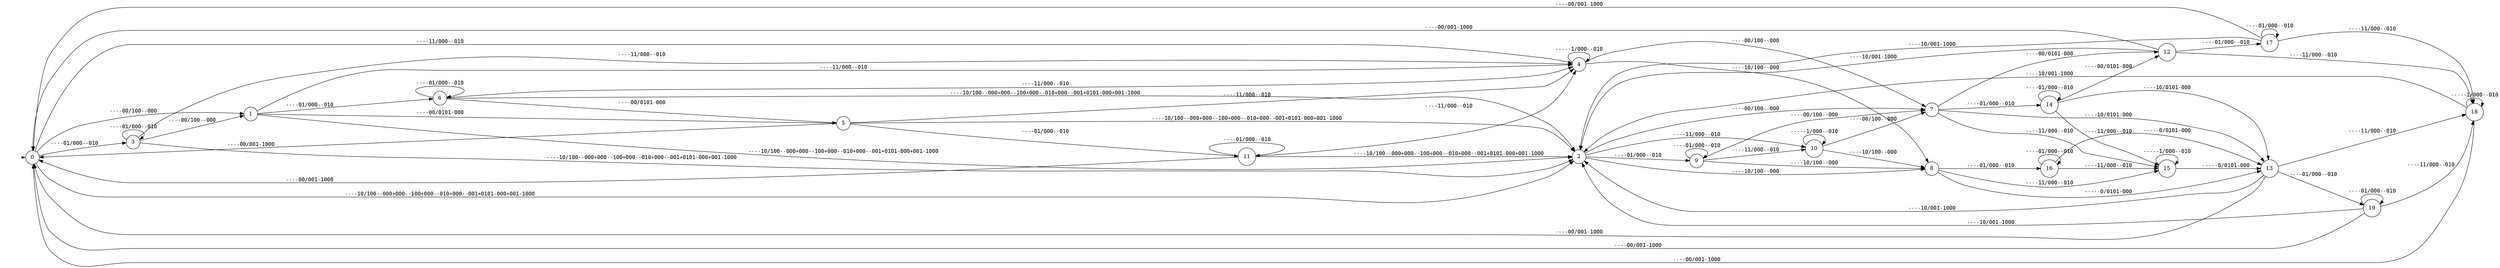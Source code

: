 digraph""{graph[rankdir=LR,ranksep=0.8,nodesep=0.2];node[shape=circle];edge[fontname=mono];init[shape=point,style=invis];0[label="0"];1[label="1"];2[label="2"];3[label="3"];4[label="4"];5[label="5"];6[label="6"];7[label="7"];8[label="8"];9[label="9"];10[label="10"];11[label="11"];12[label="12"];13[label="13"];14[label="14"];15[label="15"];16[label="16"];17[label="17"];18[label="18"];19[label="19"];init->0[penwidth=0,tooltip="initialstate"];0->1[label="----00/100--000\l",labeltooltip="&#172;full_battery&#8743;&#172;fire_alarm/go_back&#8743;&#172;go_warehouse&#8743;&#172;go_entrace&#8743;&#172;go_charging_point&#8743;&#172;go_safe_loc&#8743;&#172;go_counter&#10;"];0->2[label="----10/100--000+000--100+000--010+000--001+0101-000+001-1000\l",labeltooltip="full_battery&#8743;&#172;fire_alarm/go_back&#8743;&#172;go_warehouse&#8743;&#172;go_entrace&#8743;&#172;go_charging_point&#8743;&#172;go_safe_loc&#8743;&#172;go_counter+&#172;go_back&#8743;&#172;go_warehouse&#8743;&#172;go_entrace&#8743;go_charging_point&#8743;&#172;go_safe_loc&#8743;&#172;go_counter+&#172;go_back&#8743;&#172;go_warehouse&#8743;&#172;go_entrace&#8743;&#172;go_charging_point&#8743;go_safe_loc&#8743;&#172;go_counter+&#172;go_back&#8743;&#172;go_warehouse&#8743;&#172;go_entrace&#8743;&#172;go_charging_point&#8743;&#172;go_safe_loc&#8743;go_counter+&#172;go_back&#8743;go_warehouse&#8743;&#172;go_entrace&#8743;take_med&#8743;&#172;go_charging_point&#8743;&#172;go_safe_loc&#8743;&#172;go_counter+&#172;go_back&#8743;&#172;go_warehouse&#8743;go_entrace&#8743;give_med&#8743;&#172;go_charging_point&#8743;&#172;go_safe_loc&#8743;&#172;go_counter&#10;"];0->3[label="----01/000--010\l",labeltooltip="&#172;full_battery&#8743;fire_alarm/&#172;go_back&#8743;&#172;go_warehouse&#8743;&#172;go_entrace&#8743;&#172;go_charging_point&#8743;go_safe_loc&#8743;&#172;go_counter&#10;"];0->4[label="----11/000--010\l",labeltooltip="full_battery&#8743;fire_alarm/&#172;go_back&#8743;&#172;go_warehouse&#8743;&#172;go_entrace&#8743;&#172;go_charging_point&#8743;go_safe_loc&#8743;&#172;go_counter&#10;"];1->2[label="----10/100--000+000--100+000--010+000--001+0101-000+001-1000\l",labeltooltip="full_battery&#8743;&#172;fire_alarm/go_back&#8743;&#172;go_warehouse&#8743;&#172;go_entrace&#8743;&#172;go_charging_point&#8743;&#172;go_safe_loc&#8743;&#172;go_counter+&#172;go_back&#8743;&#172;go_warehouse&#8743;&#172;go_entrace&#8743;go_charging_point&#8743;&#172;go_safe_loc&#8743;&#172;go_counter+&#172;go_back&#8743;&#172;go_warehouse&#8743;&#172;go_entrace&#8743;&#172;go_charging_point&#8743;go_safe_loc&#8743;&#172;go_counter+&#172;go_back&#8743;&#172;go_warehouse&#8743;&#172;go_entrace&#8743;&#172;go_charging_point&#8743;&#172;go_safe_loc&#8743;go_counter+&#172;go_back&#8743;go_warehouse&#8743;&#172;go_entrace&#8743;take_med&#8743;&#172;go_charging_point&#8743;&#172;go_safe_loc&#8743;&#172;go_counter+&#172;go_back&#8743;&#172;go_warehouse&#8743;go_entrace&#8743;give_med&#8743;&#172;go_charging_point&#8743;&#172;go_safe_loc&#8743;&#172;go_counter&#10;"];1->4[label="----11/000--010\l",labeltooltip="full_battery&#8743;fire_alarm/&#172;go_back&#8743;&#172;go_warehouse&#8743;&#172;go_entrace&#8743;&#172;go_charging_point&#8743;go_safe_loc&#8743;&#172;go_counter&#10;"];1->5[label="----00/0101-000\l",labeltooltip="&#172;full_battery&#8743;&#172;fire_alarm/&#172;go_back&#8743;go_warehouse&#8743;&#172;go_entrace&#8743;take_med&#8743;&#172;go_charging_point&#8743;&#172;go_safe_loc&#8743;&#172;go_counter&#10;"];1->6[label="----01/000--010\l",labeltooltip="&#172;full_battery&#8743;fire_alarm/&#172;go_back&#8743;&#172;go_warehouse&#8743;&#172;go_entrace&#8743;&#172;go_charging_point&#8743;go_safe_loc&#8743;&#172;go_counter&#10;"];2->7[label="----00/100--000\l",labeltooltip="&#172;full_battery&#8743;&#172;fire_alarm/go_back&#8743;&#172;go_warehouse&#8743;&#172;go_entrace&#8743;&#172;go_charging_point&#8743;&#172;go_safe_loc&#8743;&#172;go_counter&#10;"];2->8[label="----10/100--000\l",labeltooltip="full_battery&#8743;&#172;fire_alarm/go_back&#8743;&#172;go_warehouse&#8743;&#172;go_entrace&#8743;&#172;go_charging_point&#8743;&#172;go_safe_loc&#8743;&#172;go_counter&#10;"];2->9[label="----01/000--010\l",labeltooltip="&#172;full_battery&#8743;fire_alarm/&#172;go_back&#8743;&#172;go_warehouse&#8743;&#172;go_entrace&#8743;&#172;go_charging_point&#8743;go_safe_loc&#8743;&#172;go_counter&#10;"];2->10[label="----11/000--010\l",labeltooltip="full_battery&#8743;fire_alarm/&#172;go_back&#8743;&#172;go_warehouse&#8743;&#172;go_entrace&#8743;&#172;go_charging_point&#8743;go_safe_loc&#8743;&#172;go_counter&#10;"];3->1[label="----00/100--000\l",labeltooltip="&#172;full_battery&#8743;&#172;fire_alarm/go_back&#8743;&#172;go_warehouse&#8743;&#172;go_entrace&#8743;&#172;go_charging_point&#8743;&#172;go_safe_loc&#8743;&#172;go_counter&#10;"];3->2[label="----10/100--000+000--100+000--010+000--001+0101-000+001-1000\l",labeltooltip="full_battery&#8743;&#172;fire_alarm/go_back&#8743;&#172;go_warehouse&#8743;&#172;go_entrace&#8743;&#172;go_charging_point&#8743;&#172;go_safe_loc&#8743;&#172;go_counter+&#172;go_back&#8743;&#172;go_warehouse&#8743;&#172;go_entrace&#8743;go_charging_point&#8743;&#172;go_safe_loc&#8743;&#172;go_counter+&#172;go_back&#8743;&#172;go_warehouse&#8743;&#172;go_entrace&#8743;&#172;go_charging_point&#8743;go_safe_loc&#8743;&#172;go_counter+&#172;go_back&#8743;&#172;go_warehouse&#8743;&#172;go_entrace&#8743;&#172;go_charging_point&#8743;&#172;go_safe_loc&#8743;go_counter+&#172;go_back&#8743;go_warehouse&#8743;&#172;go_entrace&#8743;take_med&#8743;&#172;go_charging_point&#8743;&#172;go_safe_loc&#8743;&#172;go_counter+&#172;go_back&#8743;&#172;go_warehouse&#8743;go_entrace&#8743;give_med&#8743;&#172;go_charging_point&#8743;&#172;go_safe_loc&#8743;&#172;go_counter&#10;"];3->3[label="----01/000--010\l",labeltooltip="&#172;full_battery&#8743;fire_alarm/&#172;go_back&#8743;&#172;go_warehouse&#8743;&#172;go_entrace&#8743;&#172;go_charging_point&#8743;go_safe_loc&#8743;&#172;go_counter&#10;"];3->4[label="----11/000--010\l",labeltooltip="full_battery&#8743;fire_alarm/&#172;go_back&#8743;&#172;go_warehouse&#8743;&#172;go_entrace&#8743;&#172;go_charging_point&#8743;go_safe_loc&#8743;&#172;go_counter&#10;"];4->4[label="-----1/000--010\l",labeltooltip="fire_alarm/&#172;go_back&#8743;&#172;go_warehouse&#8743;&#172;go_entrace&#8743;&#172;go_charging_point&#8743;go_safe_loc&#8743;&#172;go_counter&#10;"];4->7[label="----00/100--000\l",labeltooltip="&#172;full_battery&#8743;&#172;fire_alarm/go_back&#8743;&#172;go_warehouse&#8743;&#172;go_entrace&#8743;&#172;go_charging_point&#8743;&#172;go_safe_loc&#8743;&#172;go_counter&#10;"];4->8[label="----10/100--000\l",labeltooltip="full_battery&#8743;&#172;fire_alarm/go_back&#8743;&#172;go_warehouse&#8743;&#172;go_entrace&#8743;&#172;go_charging_point&#8743;&#172;go_safe_loc&#8743;&#172;go_counter&#10;"];5->0[label="----00/001-1000\l",labeltooltip="&#172;full_battery&#8743;&#172;fire_alarm/&#172;go_back&#8743;&#172;go_warehouse&#8743;go_entrace&#8743;give_med&#8743;&#172;go_charging_point&#8743;&#172;go_safe_loc&#8743;&#172;go_counter&#10;"];5->2[label="----10/100--000+000--100+000--010+000--001+0101-000+001-1000\l",labeltooltip="full_battery&#8743;&#172;fire_alarm/go_back&#8743;&#172;go_warehouse&#8743;&#172;go_entrace&#8743;&#172;go_charging_point&#8743;&#172;go_safe_loc&#8743;&#172;go_counter+&#172;go_back&#8743;&#172;go_warehouse&#8743;&#172;go_entrace&#8743;go_charging_point&#8743;&#172;go_safe_loc&#8743;&#172;go_counter+&#172;go_back&#8743;&#172;go_warehouse&#8743;&#172;go_entrace&#8743;&#172;go_charging_point&#8743;go_safe_loc&#8743;&#172;go_counter+&#172;go_back&#8743;&#172;go_warehouse&#8743;&#172;go_entrace&#8743;&#172;go_charging_point&#8743;&#172;go_safe_loc&#8743;go_counter+&#172;go_back&#8743;go_warehouse&#8743;&#172;go_entrace&#8743;take_med&#8743;&#172;go_charging_point&#8743;&#172;go_safe_loc&#8743;&#172;go_counter+&#172;go_back&#8743;&#172;go_warehouse&#8743;go_entrace&#8743;give_med&#8743;&#172;go_charging_point&#8743;&#172;go_safe_loc&#8743;&#172;go_counter&#10;"];5->4[label="----11/000--010\l",labeltooltip="full_battery&#8743;fire_alarm/&#172;go_back&#8743;&#172;go_warehouse&#8743;&#172;go_entrace&#8743;&#172;go_charging_point&#8743;go_safe_loc&#8743;&#172;go_counter&#10;"];5->11[label="----01/000--010\l",labeltooltip="&#172;full_battery&#8743;fire_alarm/&#172;go_back&#8743;&#172;go_warehouse&#8743;&#172;go_entrace&#8743;&#172;go_charging_point&#8743;go_safe_loc&#8743;&#172;go_counter&#10;"];6->2[label="----10/100--000+000--100+000--010+000--001+0101-000+001-1000\l",labeltooltip="full_battery&#8743;&#172;fire_alarm/go_back&#8743;&#172;go_warehouse&#8743;&#172;go_entrace&#8743;&#172;go_charging_point&#8743;&#172;go_safe_loc&#8743;&#172;go_counter+&#172;go_back&#8743;&#172;go_warehouse&#8743;&#172;go_entrace&#8743;go_charging_point&#8743;&#172;go_safe_loc&#8743;&#172;go_counter+&#172;go_back&#8743;&#172;go_warehouse&#8743;&#172;go_entrace&#8743;&#172;go_charging_point&#8743;go_safe_loc&#8743;&#172;go_counter+&#172;go_back&#8743;&#172;go_warehouse&#8743;&#172;go_entrace&#8743;&#172;go_charging_point&#8743;&#172;go_safe_loc&#8743;go_counter+&#172;go_back&#8743;go_warehouse&#8743;&#172;go_entrace&#8743;take_med&#8743;&#172;go_charging_point&#8743;&#172;go_safe_loc&#8743;&#172;go_counter+&#172;go_back&#8743;&#172;go_warehouse&#8743;go_entrace&#8743;give_med&#8743;&#172;go_charging_point&#8743;&#172;go_safe_loc&#8743;&#172;go_counter&#10;"];6->4[label="----11/000--010\l",labeltooltip="full_battery&#8743;fire_alarm/&#172;go_back&#8743;&#172;go_warehouse&#8743;&#172;go_entrace&#8743;&#172;go_charging_point&#8743;go_safe_loc&#8743;&#172;go_counter&#10;"];6->5[label="----00/0101-000\l",labeltooltip="&#172;full_battery&#8743;&#172;fire_alarm/&#172;go_back&#8743;go_warehouse&#8743;&#172;go_entrace&#8743;take_med&#8743;&#172;go_charging_point&#8743;&#172;go_safe_loc&#8743;&#172;go_counter&#10;"];6->6[label="----01/000--010\l",labeltooltip="&#172;full_battery&#8743;fire_alarm/&#172;go_back&#8743;&#172;go_warehouse&#8743;&#172;go_entrace&#8743;&#172;go_charging_point&#8743;go_safe_loc&#8743;&#172;go_counter&#10;"];7->12[label="----00/0101-000\l",labeltooltip="&#172;full_battery&#8743;&#172;fire_alarm/&#172;go_back&#8743;go_warehouse&#8743;&#172;go_entrace&#8743;take_med&#8743;&#172;go_charging_point&#8743;&#172;go_safe_loc&#8743;&#172;go_counter&#10;"];7->13[label="----10/0101-000\l",labeltooltip="full_battery&#8743;&#172;fire_alarm/&#172;go_back&#8743;go_warehouse&#8743;&#172;go_entrace&#8743;take_med&#8743;&#172;go_charging_point&#8743;&#172;go_safe_loc&#8743;&#172;go_counter&#10;"];7->14[label="----01/000--010\l",labeltooltip="&#172;full_battery&#8743;fire_alarm/&#172;go_back&#8743;&#172;go_warehouse&#8743;&#172;go_entrace&#8743;&#172;go_charging_point&#8743;go_safe_loc&#8743;&#172;go_counter&#10;"];7->15[label="----11/000--010\l",labeltooltip="full_battery&#8743;fire_alarm/&#172;go_back&#8743;&#172;go_warehouse&#8743;&#172;go_entrace&#8743;&#172;go_charging_point&#8743;go_safe_loc&#8743;&#172;go_counter&#10;"];8->13[label="-----0/0101-000\l",labeltooltip="&#172;fire_alarm/&#172;go_back&#8743;go_warehouse&#8743;&#172;go_entrace&#8743;take_med&#8743;&#172;go_charging_point&#8743;&#172;go_safe_loc&#8743;&#172;go_counter&#10;"];8->15[label="----11/000--010\l",labeltooltip="full_battery&#8743;fire_alarm/&#172;go_back&#8743;&#172;go_warehouse&#8743;&#172;go_entrace&#8743;&#172;go_charging_point&#8743;go_safe_loc&#8743;&#172;go_counter&#10;"];8->16[label="----01/000--010\l",labeltooltip="&#172;full_battery&#8743;fire_alarm/&#172;go_back&#8743;&#172;go_warehouse&#8743;&#172;go_entrace&#8743;&#172;go_charging_point&#8743;go_safe_loc&#8743;&#172;go_counter&#10;"];9->7[label="----00/100--000\l",labeltooltip="&#172;full_battery&#8743;&#172;fire_alarm/go_back&#8743;&#172;go_warehouse&#8743;&#172;go_entrace&#8743;&#172;go_charging_point&#8743;&#172;go_safe_loc&#8743;&#172;go_counter&#10;"];9->8[label="----10/100--000\l",labeltooltip="full_battery&#8743;&#172;fire_alarm/go_back&#8743;&#172;go_warehouse&#8743;&#172;go_entrace&#8743;&#172;go_charging_point&#8743;&#172;go_safe_loc&#8743;&#172;go_counter&#10;"];9->9[label="----01/000--010\l",labeltooltip="&#172;full_battery&#8743;fire_alarm/&#172;go_back&#8743;&#172;go_warehouse&#8743;&#172;go_entrace&#8743;&#172;go_charging_point&#8743;go_safe_loc&#8743;&#172;go_counter&#10;"];9->10[label="----11/000--010\l",labeltooltip="full_battery&#8743;fire_alarm/&#172;go_back&#8743;&#172;go_warehouse&#8743;&#172;go_entrace&#8743;&#172;go_charging_point&#8743;go_safe_loc&#8743;&#172;go_counter&#10;"];10->7[label="----00/100--000\l",labeltooltip="&#172;full_battery&#8743;&#172;fire_alarm/go_back&#8743;&#172;go_warehouse&#8743;&#172;go_entrace&#8743;&#172;go_charging_point&#8743;&#172;go_safe_loc&#8743;&#172;go_counter&#10;"];10->8[label="----10/100--000\l",labeltooltip="full_battery&#8743;&#172;fire_alarm/go_back&#8743;&#172;go_warehouse&#8743;&#172;go_entrace&#8743;&#172;go_charging_point&#8743;&#172;go_safe_loc&#8743;&#172;go_counter&#10;"];10->10[label="-----1/000--010\l",labeltooltip="fire_alarm/&#172;go_back&#8743;&#172;go_warehouse&#8743;&#172;go_entrace&#8743;&#172;go_charging_point&#8743;go_safe_loc&#8743;&#172;go_counter&#10;"];11->0[label="----00/001-1000\l",labeltooltip="&#172;full_battery&#8743;&#172;fire_alarm/&#172;go_back&#8743;&#172;go_warehouse&#8743;go_entrace&#8743;give_med&#8743;&#172;go_charging_point&#8743;&#172;go_safe_loc&#8743;&#172;go_counter&#10;"];11->2[label="----10/100--000+000--100+000--010+000--001+0101-000+001-1000\l",labeltooltip="full_battery&#8743;&#172;fire_alarm/go_back&#8743;&#172;go_warehouse&#8743;&#172;go_entrace&#8743;&#172;go_charging_point&#8743;&#172;go_safe_loc&#8743;&#172;go_counter+&#172;go_back&#8743;&#172;go_warehouse&#8743;&#172;go_entrace&#8743;go_charging_point&#8743;&#172;go_safe_loc&#8743;&#172;go_counter+&#172;go_back&#8743;&#172;go_warehouse&#8743;&#172;go_entrace&#8743;&#172;go_charging_point&#8743;go_safe_loc&#8743;&#172;go_counter+&#172;go_back&#8743;&#172;go_warehouse&#8743;&#172;go_entrace&#8743;&#172;go_charging_point&#8743;&#172;go_safe_loc&#8743;go_counter+&#172;go_back&#8743;go_warehouse&#8743;&#172;go_entrace&#8743;take_med&#8743;&#172;go_charging_point&#8743;&#172;go_safe_loc&#8743;&#172;go_counter+&#172;go_back&#8743;&#172;go_warehouse&#8743;go_entrace&#8743;give_med&#8743;&#172;go_charging_point&#8743;&#172;go_safe_loc&#8743;&#172;go_counter&#10;"];11->4[label="----11/000--010\l",labeltooltip="full_battery&#8743;fire_alarm/&#172;go_back&#8743;&#172;go_warehouse&#8743;&#172;go_entrace&#8743;&#172;go_charging_point&#8743;go_safe_loc&#8743;&#172;go_counter&#10;"];11->11[label="----01/000--010\l",labeltooltip="&#172;full_battery&#8743;fire_alarm/&#172;go_back&#8743;&#172;go_warehouse&#8743;&#172;go_entrace&#8743;&#172;go_charging_point&#8743;go_safe_loc&#8743;&#172;go_counter&#10;"];12->0[label="----00/001-1000\l",labeltooltip="&#172;full_battery&#8743;&#172;fire_alarm/&#172;go_back&#8743;&#172;go_warehouse&#8743;go_entrace&#8743;give_med&#8743;&#172;go_charging_point&#8743;&#172;go_safe_loc&#8743;&#172;go_counter&#10;"];12->2[label="----10/001-1000\l",labeltooltip="full_battery&#8743;&#172;fire_alarm/&#172;go_back&#8743;&#172;go_warehouse&#8743;go_entrace&#8743;give_med&#8743;&#172;go_charging_point&#8743;&#172;go_safe_loc&#8743;&#172;go_counter&#10;"];12->17[label="----01/000--010\l",labeltooltip="&#172;full_battery&#8743;fire_alarm/&#172;go_back&#8743;&#172;go_warehouse&#8743;&#172;go_entrace&#8743;&#172;go_charging_point&#8743;go_safe_loc&#8743;&#172;go_counter&#10;"];12->18[label="----11/000--010\l",labeltooltip="full_battery&#8743;fire_alarm/&#172;go_back&#8743;&#172;go_warehouse&#8743;&#172;go_entrace&#8743;&#172;go_charging_point&#8743;go_safe_loc&#8743;&#172;go_counter&#10;"];13->0[label="----00/001-1000\l",labeltooltip="&#172;full_battery&#8743;&#172;fire_alarm/&#172;go_back&#8743;&#172;go_warehouse&#8743;go_entrace&#8743;give_med&#8743;&#172;go_charging_point&#8743;&#172;go_safe_loc&#8743;&#172;go_counter&#10;"];13->2[label="----10/001-1000\l",labeltooltip="full_battery&#8743;&#172;fire_alarm/&#172;go_back&#8743;&#172;go_warehouse&#8743;go_entrace&#8743;give_med&#8743;&#172;go_charging_point&#8743;&#172;go_safe_loc&#8743;&#172;go_counter&#10;"];13->18[label="----11/000--010\l",labeltooltip="full_battery&#8743;fire_alarm/&#172;go_back&#8743;&#172;go_warehouse&#8743;&#172;go_entrace&#8743;&#172;go_charging_point&#8743;go_safe_loc&#8743;&#172;go_counter&#10;"];13->19[label="----01/000--010\l",labeltooltip="&#172;full_battery&#8743;fire_alarm/&#172;go_back&#8743;&#172;go_warehouse&#8743;&#172;go_entrace&#8743;&#172;go_charging_point&#8743;go_safe_loc&#8743;&#172;go_counter&#10;"];14->12[label="----00/0101-000\l",labeltooltip="&#172;full_battery&#8743;&#172;fire_alarm/&#172;go_back&#8743;go_warehouse&#8743;&#172;go_entrace&#8743;take_med&#8743;&#172;go_charging_point&#8743;&#172;go_safe_loc&#8743;&#172;go_counter&#10;"];14->13[label="----10/0101-000\l",labeltooltip="full_battery&#8743;&#172;fire_alarm/&#172;go_back&#8743;go_warehouse&#8743;&#172;go_entrace&#8743;take_med&#8743;&#172;go_charging_point&#8743;&#172;go_safe_loc&#8743;&#172;go_counter&#10;"];14->14[label="----01/000--010\l",labeltooltip="&#172;full_battery&#8743;fire_alarm/&#172;go_back&#8743;&#172;go_warehouse&#8743;&#172;go_entrace&#8743;&#172;go_charging_point&#8743;go_safe_loc&#8743;&#172;go_counter&#10;"];14->15[label="----11/000--010\l",labeltooltip="full_battery&#8743;fire_alarm/&#172;go_back&#8743;&#172;go_warehouse&#8743;&#172;go_entrace&#8743;&#172;go_charging_point&#8743;go_safe_loc&#8743;&#172;go_counter&#10;"];15->13[label="-----0/0101-000\l",labeltooltip="&#172;fire_alarm/&#172;go_back&#8743;go_warehouse&#8743;&#172;go_entrace&#8743;take_med&#8743;&#172;go_charging_point&#8743;&#172;go_safe_loc&#8743;&#172;go_counter&#10;"];15->15[label="-----1/000--010\l",labeltooltip="fire_alarm/&#172;go_back&#8743;&#172;go_warehouse&#8743;&#172;go_entrace&#8743;&#172;go_charging_point&#8743;go_safe_loc&#8743;&#172;go_counter&#10;"];16->13[label="-----0/0101-000\l",labeltooltip="&#172;fire_alarm/&#172;go_back&#8743;go_warehouse&#8743;&#172;go_entrace&#8743;take_med&#8743;&#172;go_charging_point&#8743;&#172;go_safe_loc&#8743;&#172;go_counter&#10;"];16->15[label="----11/000--010\l",labeltooltip="full_battery&#8743;fire_alarm/&#172;go_back&#8743;&#172;go_warehouse&#8743;&#172;go_entrace&#8743;&#172;go_charging_point&#8743;go_safe_loc&#8743;&#172;go_counter&#10;"];16->16[label="----01/000--010\l",labeltooltip="&#172;full_battery&#8743;fire_alarm/&#172;go_back&#8743;&#172;go_warehouse&#8743;&#172;go_entrace&#8743;&#172;go_charging_point&#8743;go_safe_loc&#8743;&#172;go_counter&#10;"];17->0[label="----00/001-1000\l",labeltooltip="&#172;full_battery&#8743;&#172;fire_alarm/&#172;go_back&#8743;&#172;go_warehouse&#8743;go_entrace&#8743;give_med&#8743;&#172;go_charging_point&#8743;&#172;go_safe_loc&#8743;&#172;go_counter&#10;"];17->2[label="----10/001-1000\l",labeltooltip="full_battery&#8743;&#172;fire_alarm/&#172;go_back&#8743;&#172;go_warehouse&#8743;go_entrace&#8743;give_med&#8743;&#172;go_charging_point&#8743;&#172;go_safe_loc&#8743;&#172;go_counter&#10;"];17->17[label="----01/000--010\l",labeltooltip="&#172;full_battery&#8743;fire_alarm/&#172;go_back&#8743;&#172;go_warehouse&#8743;&#172;go_entrace&#8743;&#172;go_charging_point&#8743;go_safe_loc&#8743;&#172;go_counter&#10;"];17->18[label="----11/000--010\l",labeltooltip="full_battery&#8743;fire_alarm/&#172;go_back&#8743;&#172;go_warehouse&#8743;&#172;go_entrace&#8743;&#172;go_charging_point&#8743;go_safe_loc&#8743;&#172;go_counter&#10;"];18->0[label="----00/001-1000\l",labeltooltip="&#172;full_battery&#8743;&#172;fire_alarm/&#172;go_back&#8743;&#172;go_warehouse&#8743;go_entrace&#8743;give_med&#8743;&#172;go_charging_point&#8743;&#172;go_safe_loc&#8743;&#172;go_counter&#10;"];18->2[label="----10/001-1000\l",labeltooltip="full_battery&#8743;&#172;fire_alarm/&#172;go_back&#8743;&#172;go_warehouse&#8743;go_entrace&#8743;give_med&#8743;&#172;go_charging_point&#8743;&#172;go_safe_loc&#8743;&#172;go_counter&#10;"];18->18[label="-----1/000--010\l",labeltooltip="fire_alarm/&#172;go_back&#8743;&#172;go_warehouse&#8743;&#172;go_entrace&#8743;&#172;go_charging_point&#8743;go_safe_loc&#8743;&#172;go_counter&#10;"];19->0[label="----00/001-1000\l",labeltooltip="&#172;full_battery&#8743;&#172;fire_alarm/&#172;go_back&#8743;&#172;go_warehouse&#8743;go_entrace&#8743;give_med&#8743;&#172;go_charging_point&#8743;&#172;go_safe_loc&#8743;&#172;go_counter&#10;"];19->2[label="----10/001-1000\l",labeltooltip="full_battery&#8743;&#172;fire_alarm/&#172;go_back&#8743;&#172;go_warehouse&#8743;go_entrace&#8743;give_med&#8743;&#172;go_charging_point&#8743;&#172;go_safe_loc&#8743;&#172;go_counter&#10;"];19->18[label="----11/000--010\l",labeltooltip="full_battery&#8743;fire_alarm/&#172;go_back&#8743;&#172;go_warehouse&#8743;&#172;go_entrace&#8743;&#172;go_charging_point&#8743;go_safe_loc&#8743;&#172;go_counter&#10;"];19->19[label="----01/000--010\l",labeltooltip="&#172;full_battery&#8743;fire_alarm/&#172;go_back&#8743;&#172;go_warehouse&#8743;&#172;go_entrace&#8743;&#172;go_charging_point&#8743;go_safe_loc&#8743;&#172;go_counter&#10;"];}
